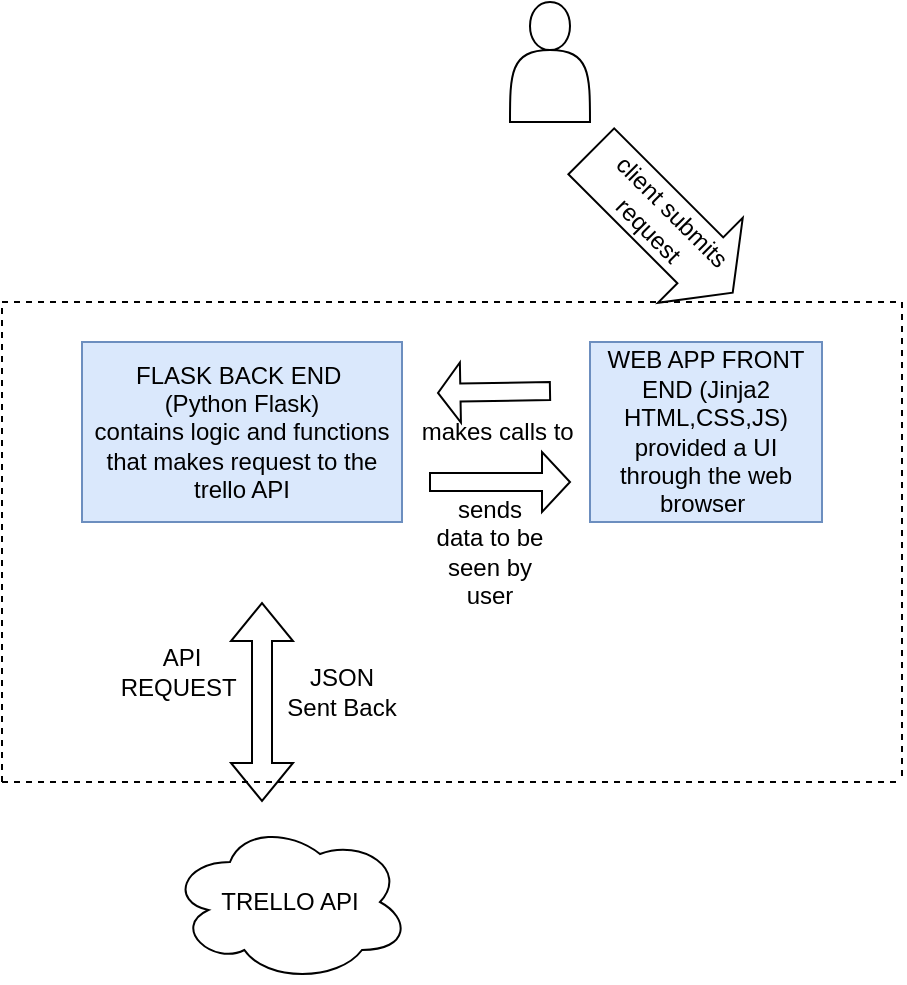 <mxfile version="19.0.2" type="device"><diagram id="Tc4jpJzrXsYtEw1D9d6Z" name="Page-1"><mxGraphModel dx="677" dy="378" grid="1" gridSize="10" guides="1" tooltips="1" connect="1" arrows="1" fold="1" page="1" pageScale="1" pageWidth="827" pageHeight="1169" math="0" shadow="0"><root><mxCell id="0"/><mxCell id="1" parent="0"/><mxCell id="VON0v_4cUbl04meYr_ui-1" value="" style="shape=actor;whiteSpace=wrap;html=1;" vertex="1" parent="1"><mxGeometry x="394" y="40" width="40" height="60" as="geometry"/></mxCell><mxCell id="VON0v_4cUbl04meYr_ui-4" value="WEB APP FRONT END (Jinja2 HTML,CSS,JS)&lt;br&gt;provided a UI through the web browser&amp;nbsp;" style="rounded=0;whiteSpace=wrap;html=1;fillColor=#dae8fc;strokeColor=#6c8ebf;" vertex="1" parent="1"><mxGeometry x="434" y="210" width="116" height="90" as="geometry"/></mxCell><mxCell id="VON0v_4cUbl04meYr_ui-5" value="client submits request&amp;nbsp;" style="shape=singleArrow;whiteSpace=wrap;html=1;rotation=45;arrowWidth=0.54;arrowSize=0.229;" vertex="1" parent="1"><mxGeometry x="420" y="120" width="100" height="60" as="geometry"/></mxCell><mxCell id="VON0v_4cUbl04meYr_ui-6" value="FLASK BACK END&amp;nbsp;&lt;br&gt;(Python Flask)&lt;br&gt;contains logic and functions that makes request to the trello API" style="rounded=0;whiteSpace=wrap;html=1;fillColor=#dae8fc;strokeColor=#6c8ebf;" vertex="1" parent="1"><mxGeometry x="180" y="210" width="160" height="90" as="geometry"/></mxCell><mxCell id="VON0v_4cUbl04meYr_ui-7" value="" style="shape=singleArrow;whiteSpace=wrap;html=1;rotation=-181;" vertex="1" parent="1"><mxGeometry x="358" y="219.97" width="56" height="30" as="geometry"/></mxCell><mxCell id="VON0v_4cUbl04meYr_ui-8" value="makes calls to&amp;nbsp;" style="text;html=1;align=center;verticalAlign=middle;resizable=0;points=[];autosize=1;strokeColor=none;fillColor=none;" vertex="1" parent="1"><mxGeometry x="344" y="245" width="90" height="20" as="geometry"/></mxCell><mxCell id="VON0v_4cUbl04meYr_ui-9" value="" style="shape=singleArrow;whiteSpace=wrap;html=1;" vertex="1" parent="1"><mxGeometry x="354" y="265" width="70" height="30" as="geometry"/></mxCell><mxCell id="VON0v_4cUbl04meYr_ui-10" value="sends data to be seen by user" style="text;html=1;strokeColor=none;fillColor=none;align=center;verticalAlign=middle;whiteSpace=wrap;rounded=0;" vertex="1" parent="1"><mxGeometry x="354" y="300" width="60" height="30" as="geometry"/></mxCell><mxCell id="VON0v_4cUbl04meYr_ui-12" value="" style="endArrow=none;dashed=1;html=1;rounded=0;" edge="1" parent="1"><mxGeometry width="50" height="50" relative="1" as="geometry"><mxPoint x="140" y="190" as="sourcePoint"/><mxPoint x="590" y="190" as="targetPoint"/></mxGeometry></mxCell><mxCell id="VON0v_4cUbl04meYr_ui-13" value="" style="endArrow=none;dashed=1;html=1;rounded=0;" edge="1" parent="1"><mxGeometry width="50" height="50" relative="1" as="geometry"><mxPoint x="140" y="430" as="sourcePoint"/><mxPoint x="140" y="190" as="targetPoint"/></mxGeometry></mxCell><mxCell id="VON0v_4cUbl04meYr_ui-15" value="" style="endArrow=none;dashed=1;html=1;rounded=0;" edge="1" parent="1"><mxGeometry width="50" height="50" relative="1" as="geometry"><mxPoint x="590" y="190" as="sourcePoint"/><mxPoint x="590" y="430" as="targetPoint"/></mxGeometry></mxCell><mxCell id="VON0v_4cUbl04meYr_ui-16" value="" style="endArrow=none;dashed=1;html=1;rounded=0;" edge="1" parent="1"><mxGeometry width="50" height="50" relative="1" as="geometry"><mxPoint x="140" y="430" as="sourcePoint"/><mxPoint x="590" y="430" as="targetPoint"/></mxGeometry></mxCell><mxCell id="VON0v_4cUbl04meYr_ui-17" value="TRELLO API" style="ellipse;shape=cloud;whiteSpace=wrap;html=1;" vertex="1" parent="1"><mxGeometry x="224" y="450" width="120" height="80" as="geometry"/></mxCell><mxCell id="VON0v_4cUbl04meYr_ui-18" value="" style="shape=flexArrow;endArrow=classic;startArrow=classic;html=1;rounded=0;" edge="1" parent="1"><mxGeometry width="100" height="100" relative="1" as="geometry"><mxPoint x="270" y="440" as="sourcePoint"/><mxPoint x="270" y="340" as="targetPoint"/></mxGeometry></mxCell><mxCell id="VON0v_4cUbl04meYr_ui-20" value="API REQUEST&amp;nbsp;" style="text;html=1;strokeColor=none;fillColor=none;align=center;verticalAlign=middle;whiteSpace=wrap;rounded=0;" vertex="1" parent="1"><mxGeometry x="200" y="360" width="60" height="30" as="geometry"/></mxCell><mxCell id="VON0v_4cUbl04meYr_ui-21" value="JSON Sent Back" style="text;html=1;strokeColor=none;fillColor=none;align=center;verticalAlign=middle;whiteSpace=wrap;rounded=0;" vertex="1" parent="1"><mxGeometry x="280" y="370" width="60" height="30" as="geometry"/></mxCell></root></mxGraphModel></diagram></mxfile>